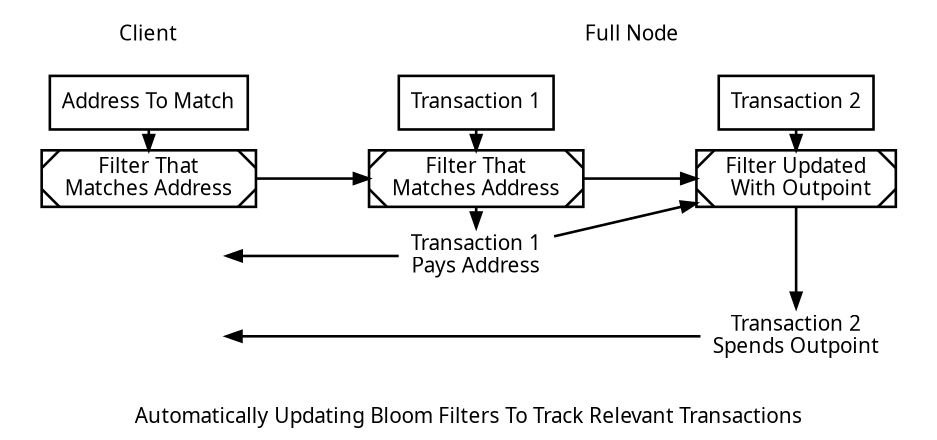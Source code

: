 digraph {

size="6.25";
rankdir=TB;
nodesep=1.05;
ranksep=0.2;
splines="false"

edge [ penwidth = 1.75, fontname="Sans" ]
node [ penwidth = 1.75, shape = "box", fontname="Sans", ]
graph [ penwidth = 1.75, fontname="Sans" ]

subgraph cluster_client {
    graph [ penwidth = 0 ];
    subgraph cluster_client1 {
        graph [ penwidth = 0 ];

        address [ label = "Address To Match" ];
        filter1 [ label = "Filter That\n\ \ Matches Address\ \ ", style = "diagonals" ];
        mymatch1 [ label = "Transaction 1", style = "invis" ];
        mymatch2 [ label = "Transaction 2", style = "invis" ];

        address -> filter1;
        filter1 -> mymatch1 [ style = "invis" ];
        mymatch1 -> mymatch2 [ style = "invis" ];

    }

    label = "Client"
}

filter1 -> filter2 [ constraint = false ];

subgraph cluster_node {
    graph [ penwidth = 0 ];
    subgraph cluster_node2 {
        graph [ penwidth = 0 ];

        tx2 [ label = "Transaction 2" ];
        filter3 [ label = "Filter Updated\n\ \ \ \ With Outpoint \ ", style = "diagonals" ];
        match2 [ label = "Transaction 2\nSpends Outpoint", shape = "none" ];

        tx2 -> filter3;
        filter3 -> match2 [ minlen = 2 ];
    }


    subgraph cluster_node1 {
        graph [ penwidth = 0 ];

        tx1 [ label = "Transaction 1" ];
        filter2 [ label = "Filter That\n\ \ Matches Address\ \ ", style = "diagonals" ];
        match1 [ label = "Transaction 1\nPays Address", shape = "none" ]

        tx1 -> filter2;
        filter2 -> match1;
    }

    match1 -> mymatch1 [ constraint = false ];

    filter2 -> filter3 [constraint = false ];
    match1 -> filter3 [ constraint = false ];


    match2 -> mymatch2 [ constraint = false ];

    label = "Full Node"
}

label = "Automatically Updating Bloom Filters To Track Relevant Transactions"

}
